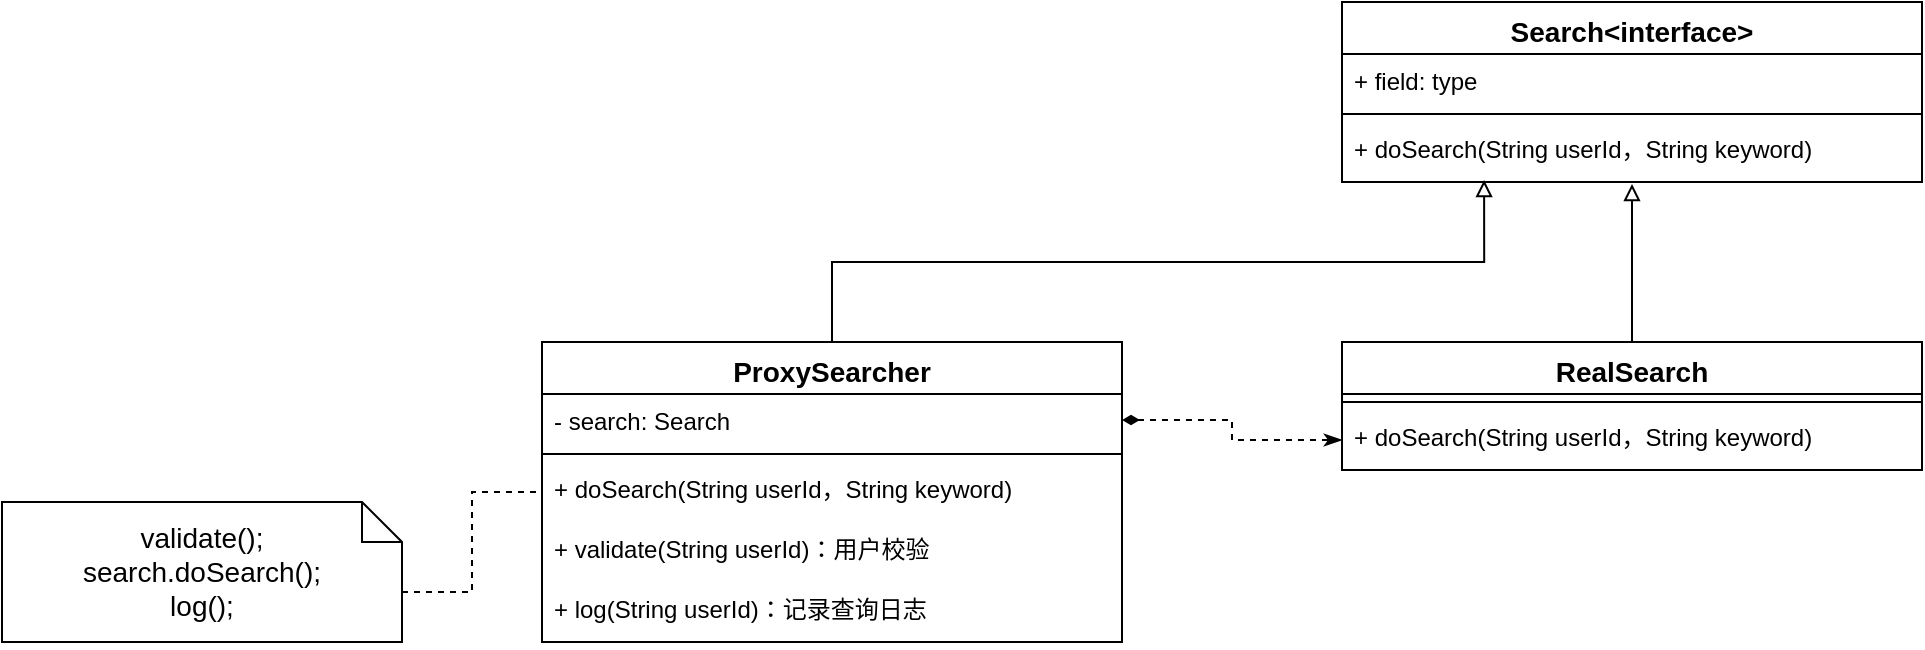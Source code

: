 <mxfile version="15.2.7" type="device"><diagram id="QwduRpwM_reSSTCPGvM6" name="第 1 页"><mxGraphModel dx="2249" dy="822" grid="1" gridSize="10" guides="1" tooltips="1" connect="1" arrows="1" fold="1" page="1" pageScale="1" pageWidth="827" pageHeight="1169" math="0" shadow="0"><root><mxCell id="0"/><mxCell id="1" parent="0"/><mxCell id="E5P0e1hmaMateV5JcW1m-1" value="Search&lt;interface&gt;" style="swimlane;fontStyle=1;align=center;verticalAlign=top;childLayout=stackLayout;horizontal=1;startSize=26;horizontalStack=0;resizeParent=1;resizeParentMax=0;resizeLast=0;collapsible=1;marginBottom=0;fontSize=14;" vertex="1" parent="1"><mxGeometry x="550" y="80" width="290" height="90" as="geometry"/></mxCell><mxCell id="E5P0e1hmaMateV5JcW1m-2" value="+ field: type" style="text;strokeColor=none;fillColor=none;align=left;verticalAlign=top;spacingLeft=4;spacingRight=4;overflow=hidden;rotatable=0;points=[[0,0.5],[1,0.5]];portConstraint=eastwest;" vertex="1" parent="E5P0e1hmaMateV5JcW1m-1"><mxGeometry y="26" width="290" height="26" as="geometry"/></mxCell><mxCell id="E5P0e1hmaMateV5JcW1m-3" value="" style="line;strokeWidth=1;fillColor=none;align=left;verticalAlign=middle;spacingTop=-1;spacingLeft=3;spacingRight=3;rotatable=0;labelPosition=right;points=[];portConstraint=eastwest;" vertex="1" parent="E5P0e1hmaMateV5JcW1m-1"><mxGeometry y="52" width="290" height="8" as="geometry"/></mxCell><mxCell id="E5P0e1hmaMateV5JcW1m-4" value="+ doSearch(String userId，String keyword)" style="text;strokeColor=none;fillColor=none;align=left;verticalAlign=top;spacingLeft=4;spacingRight=4;overflow=hidden;rotatable=0;points=[[0,0.5],[1,0.5]];portConstraint=eastwest;" vertex="1" parent="E5P0e1hmaMateV5JcW1m-1"><mxGeometry y="60" width="290" height="30" as="geometry"/></mxCell><mxCell id="E5P0e1hmaMateV5JcW1m-9" style="edgeStyle=orthogonalEdgeStyle;rounded=0;orthogonalLoop=1;jettySize=auto;html=1;exitX=0.5;exitY=0;exitDx=0;exitDy=0;entryX=0.5;entryY=1.033;entryDx=0;entryDy=0;entryPerimeter=0;fontSize=14;endArrow=block;endFill=0;" edge="1" parent="1" source="E5P0e1hmaMateV5JcW1m-5" target="E5P0e1hmaMateV5JcW1m-4"><mxGeometry relative="1" as="geometry"/></mxCell><mxCell id="E5P0e1hmaMateV5JcW1m-5" value="RealSearch" style="swimlane;fontStyle=1;align=center;verticalAlign=top;childLayout=stackLayout;horizontal=1;startSize=26;horizontalStack=0;resizeParent=1;resizeParentMax=0;resizeLast=0;collapsible=1;marginBottom=0;fontSize=14;" vertex="1" parent="1"><mxGeometry x="550" y="250" width="290" height="64" as="geometry"/></mxCell><mxCell id="E5P0e1hmaMateV5JcW1m-7" value="" style="line;strokeWidth=1;fillColor=none;align=left;verticalAlign=middle;spacingTop=-1;spacingLeft=3;spacingRight=3;rotatable=0;labelPosition=right;points=[];portConstraint=eastwest;" vertex="1" parent="E5P0e1hmaMateV5JcW1m-5"><mxGeometry y="26" width="290" height="8" as="geometry"/></mxCell><mxCell id="E5P0e1hmaMateV5JcW1m-8" value="+ doSearch(String userId，String keyword)" style="text;strokeColor=none;fillColor=none;align=left;verticalAlign=top;spacingLeft=4;spacingRight=4;overflow=hidden;rotatable=0;points=[[0,0.5],[1,0.5]];portConstraint=eastwest;" vertex="1" parent="E5P0e1hmaMateV5JcW1m-5"><mxGeometry y="34" width="290" height="30" as="geometry"/></mxCell><mxCell id="E5P0e1hmaMateV5JcW1m-21" style="edgeStyle=orthogonalEdgeStyle;rounded=0;orthogonalLoop=1;jettySize=auto;html=1;exitX=0.5;exitY=0;exitDx=0;exitDy=0;entryX=0.245;entryY=0.967;entryDx=0;entryDy=0;entryPerimeter=0;fontSize=14;endArrow=block;endFill=0;" edge="1" parent="1" source="E5P0e1hmaMateV5JcW1m-10" target="E5P0e1hmaMateV5JcW1m-4"><mxGeometry relative="1" as="geometry"/></mxCell><mxCell id="E5P0e1hmaMateV5JcW1m-10" value="ProxySearcher" style="swimlane;fontStyle=1;align=center;verticalAlign=top;childLayout=stackLayout;horizontal=1;startSize=26;horizontalStack=0;resizeParent=1;resizeParentMax=0;resizeLast=0;collapsible=1;marginBottom=0;fontSize=14;" vertex="1" parent="1"><mxGeometry x="150" y="250" width="290" height="150" as="geometry"/></mxCell><mxCell id="E5P0e1hmaMateV5JcW1m-11" value="- search: Search" style="text;strokeColor=none;fillColor=none;align=left;verticalAlign=top;spacingLeft=4;spacingRight=4;overflow=hidden;rotatable=0;points=[[0,0.5],[1,0.5]];portConstraint=eastwest;" vertex="1" parent="E5P0e1hmaMateV5JcW1m-10"><mxGeometry y="26" width="290" height="26" as="geometry"/></mxCell><mxCell id="E5P0e1hmaMateV5JcW1m-12" value="" style="line;strokeWidth=1;fillColor=none;align=left;verticalAlign=middle;spacingTop=-1;spacingLeft=3;spacingRight=3;rotatable=0;labelPosition=right;points=[];portConstraint=eastwest;" vertex="1" parent="E5P0e1hmaMateV5JcW1m-10"><mxGeometry y="52" width="290" height="8" as="geometry"/></mxCell><mxCell id="E5P0e1hmaMateV5JcW1m-13" value="+ doSearch(String userId，String keyword)" style="text;strokeColor=none;fillColor=none;align=left;verticalAlign=top;spacingLeft=4;spacingRight=4;overflow=hidden;rotatable=0;points=[[0,0.5],[1,0.5]];portConstraint=eastwest;" vertex="1" parent="E5P0e1hmaMateV5JcW1m-10"><mxGeometry y="60" width="290" height="30" as="geometry"/></mxCell><mxCell id="E5P0e1hmaMateV5JcW1m-19" value="+ validate(String userId)：用户校验" style="text;strokeColor=none;fillColor=none;align=left;verticalAlign=top;spacingLeft=4;spacingRight=4;overflow=hidden;rotatable=0;points=[[0,0.5],[1,0.5]];portConstraint=eastwest;" vertex="1" parent="E5P0e1hmaMateV5JcW1m-10"><mxGeometry y="90" width="290" height="30" as="geometry"/></mxCell><mxCell id="E5P0e1hmaMateV5JcW1m-18" value="+ log(String userId)：记录查询日志" style="text;strokeColor=none;fillColor=none;align=left;verticalAlign=top;spacingLeft=4;spacingRight=4;overflow=hidden;rotatable=0;points=[[0,0.5],[1,0.5]];portConstraint=eastwest;" vertex="1" parent="E5P0e1hmaMateV5JcW1m-10"><mxGeometry y="120" width="290" height="30" as="geometry"/></mxCell><mxCell id="E5P0e1hmaMateV5JcW1m-22" style="edgeStyle=orthogonalEdgeStyle;rounded=0;orthogonalLoop=1;jettySize=auto;html=1;exitX=1;exitY=0.5;exitDx=0;exitDy=0;entryX=0;entryY=0.5;entryDx=0;entryDy=0;fontSize=14;endArrow=classicThin;endFill=1;startArrow=diamondThin;startFill=1;dashed=1;" edge="1" parent="1" source="E5P0e1hmaMateV5JcW1m-11" target="E5P0e1hmaMateV5JcW1m-8"><mxGeometry relative="1" as="geometry"/></mxCell><mxCell id="E5P0e1hmaMateV5JcW1m-24" style="edgeStyle=orthogonalEdgeStyle;rounded=0;orthogonalLoop=1;jettySize=auto;html=1;exitX=0;exitY=0;exitDx=200;exitDy=45;exitPerimeter=0;entryX=0;entryY=0.5;entryDx=0;entryDy=0;dashed=1;fontSize=14;startArrow=none;startFill=0;endArrow=none;endFill=0;" edge="1" parent="1" source="E5P0e1hmaMateV5JcW1m-23" target="E5P0e1hmaMateV5JcW1m-13"><mxGeometry relative="1" as="geometry"/></mxCell><mxCell id="E5P0e1hmaMateV5JcW1m-23" value="validate();&lt;br&gt;search.doSearch();&lt;br&gt;log();" style="shape=note;size=20;whiteSpace=wrap;html=1;fontSize=14;" vertex="1" parent="1"><mxGeometry x="-120" y="330" width="200" height="70" as="geometry"/></mxCell></root></mxGraphModel></diagram></mxfile>